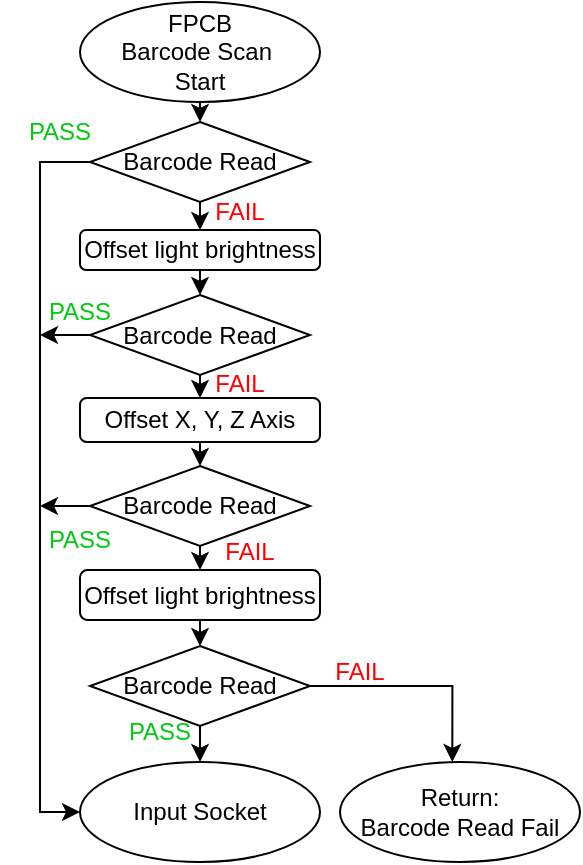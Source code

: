 <mxfile version="24.7.13">
  <diagram name="Page-1" id="1zQccwj1hDS88X9dsl-O">
    <mxGraphModel dx="807" dy="488" grid="0" gridSize="10" guides="1" tooltips="1" connect="1" arrows="1" fold="1" page="1" pageScale="1" pageWidth="850" pageHeight="1100" math="0" shadow="0">
      <root>
        <mxCell id="0" />
        <mxCell id="1" parent="0" />
        <mxCell id="hMuuWwkwzztB_z1jIepV-32" style="edgeStyle=orthogonalEdgeStyle;rounded=0;orthogonalLoop=1;jettySize=auto;html=1;exitX=0.5;exitY=1;exitDx=0;exitDy=0;entryX=0.5;entryY=0;entryDx=0;entryDy=0;" edge="1" parent="1" source="hMuuWwkwzztB_z1jIepV-1" target="hMuuWwkwzztB_z1jIepV-3">
          <mxGeometry relative="1" as="geometry" />
        </mxCell>
        <mxCell id="hMuuWwkwzztB_z1jIepV-1" value="FPCB&lt;div&gt;Barcode Scan&amp;nbsp;&lt;div&gt;Start&lt;/div&gt;&lt;/div&gt;" style="ellipse;whiteSpace=wrap;html=1;" vertex="1" parent="1">
          <mxGeometry x="280" y="30" width="120" height="50" as="geometry" />
        </mxCell>
        <mxCell id="hMuuWwkwzztB_z1jIepV-34" style="edgeStyle=orthogonalEdgeStyle;rounded=0;orthogonalLoop=1;jettySize=auto;html=1;exitX=0.5;exitY=1;exitDx=0;exitDy=0;entryX=0.5;entryY=0;entryDx=0;entryDy=0;" edge="1" parent="1" source="hMuuWwkwzztB_z1jIepV-3" target="hMuuWwkwzztB_z1jIepV-5">
          <mxGeometry relative="1" as="geometry" />
        </mxCell>
        <mxCell id="hMuuWwkwzztB_z1jIepV-47" style="edgeStyle=orthogonalEdgeStyle;rounded=0;orthogonalLoop=1;jettySize=auto;html=1;exitX=0;exitY=0.5;exitDx=0;exitDy=0;entryX=0;entryY=0.5;entryDx=0;entryDy=0;" edge="1" parent="1" source="hMuuWwkwzztB_z1jIepV-3" target="hMuuWwkwzztB_z1jIepV-4">
          <mxGeometry relative="1" as="geometry">
            <Array as="points">
              <mxPoint x="260" y="110" />
              <mxPoint x="260" y="435" />
            </Array>
          </mxGeometry>
        </mxCell>
        <mxCell id="hMuuWwkwzztB_z1jIepV-3" value="Barcode Read" style="rhombus;whiteSpace=wrap;html=1;" vertex="1" parent="1">
          <mxGeometry x="285" y="90" width="110" height="40" as="geometry" />
        </mxCell>
        <mxCell id="hMuuWwkwzztB_z1jIepV-4" value="Input Socket" style="ellipse;whiteSpace=wrap;html=1;" vertex="1" parent="1">
          <mxGeometry x="280" y="410" width="120" height="50" as="geometry" />
        </mxCell>
        <mxCell id="hMuuWwkwzztB_z1jIepV-35" style="edgeStyle=orthogonalEdgeStyle;rounded=0;orthogonalLoop=1;jettySize=auto;html=1;exitX=0.5;exitY=1;exitDx=0;exitDy=0;entryX=0.5;entryY=0;entryDx=0;entryDy=0;" edge="1" parent="1" source="hMuuWwkwzztB_z1jIepV-5" target="hMuuWwkwzztB_z1jIepV-12">
          <mxGeometry relative="1" as="geometry" />
        </mxCell>
        <mxCell id="hMuuWwkwzztB_z1jIepV-5" value="Offset light brightness" style="rounded=1;whiteSpace=wrap;html=1;" vertex="1" parent="1">
          <mxGeometry x="280" y="144" width="120" height="20" as="geometry" />
        </mxCell>
        <mxCell id="hMuuWwkwzztB_z1jIepV-38" style="edgeStyle=orthogonalEdgeStyle;rounded=0;orthogonalLoop=1;jettySize=auto;html=1;exitX=0.5;exitY=1;exitDx=0;exitDy=0;entryX=0.5;entryY=0;entryDx=0;entryDy=0;" edge="1" parent="1" source="hMuuWwkwzztB_z1jIepV-7" target="hMuuWwkwzztB_z1jIepV-14">
          <mxGeometry relative="1" as="geometry" />
        </mxCell>
        <mxCell id="hMuuWwkwzztB_z1jIepV-7" value="Offset X, Y, Z Axis" style="rounded=1;whiteSpace=wrap;html=1;" vertex="1" parent="1">
          <mxGeometry x="280" y="228" width="120" height="22" as="geometry" />
        </mxCell>
        <mxCell id="hMuuWwkwzztB_z1jIepV-9" value="Return:&lt;div&gt;Barcode Read Fail&lt;/div&gt;" style="ellipse;whiteSpace=wrap;html=1;" vertex="1" parent="1">
          <mxGeometry x="410" y="410" width="120" height="50" as="geometry" />
        </mxCell>
        <mxCell id="hMuuWwkwzztB_z1jIepV-40" style="edgeStyle=orthogonalEdgeStyle;rounded=0;orthogonalLoop=1;jettySize=auto;html=1;exitX=0.5;exitY=1;exitDx=0;exitDy=0;entryX=0.5;entryY=0;entryDx=0;entryDy=0;" edge="1" parent="1" source="hMuuWwkwzztB_z1jIepV-10" target="hMuuWwkwzztB_z1jIepV-13">
          <mxGeometry relative="1" as="geometry" />
        </mxCell>
        <mxCell id="hMuuWwkwzztB_z1jIepV-10" value="Offset light brightness" style="rounded=1;whiteSpace=wrap;html=1;" vertex="1" parent="1">
          <mxGeometry x="280" y="314" width="120" height="25" as="geometry" />
        </mxCell>
        <mxCell id="hMuuWwkwzztB_z1jIepV-36" style="edgeStyle=orthogonalEdgeStyle;rounded=0;orthogonalLoop=1;jettySize=auto;html=1;exitX=0.5;exitY=1;exitDx=0;exitDy=0;entryX=0.5;entryY=0;entryDx=0;entryDy=0;" edge="1" parent="1" source="hMuuWwkwzztB_z1jIepV-12" target="hMuuWwkwzztB_z1jIepV-7">
          <mxGeometry relative="1" as="geometry" />
        </mxCell>
        <mxCell id="hMuuWwkwzztB_z1jIepV-49" style="edgeStyle=orthogonalEdgeStyle;rounded=0;orthogonalLoop=1;jettySize=auto;html=1;exitX=0;exitY=0.5;exitDx=0;exitDy=0;" edge="1" parent="1" source="hMuuWwkwzztB_z1jIepV-12">
          <mxGeometry relative="1" as="geometry">
            <mxPoint x="260" y="196.463" as="targetPoint" />
          </mxGeometry>
        </mxCell>
        <mxCell id="hMuuWwkwzztB_z1jIepV-12" value="Barcode Read" style="rhombus;whiteSpace=wrap;html=1;" vertex="1" parent="1">
          <mxGeometry x="285" y="176.5" width="110" height="40" as="geometry" />
        </mxCell>
        <mxCell id="hMuuWwkwzztB_z1jIepV-41" style="edgeStyle=orthogonalEdgeStyle;rounded=0;orthogonalLoop=1;jettySize=auto;html=1;exitX=0.5;exitY=1;exitDx=0;exitDy=0;entryX=0.5;entryY=0;entryDx=0;entryDy=0;" edge="1" parent="1" source="hMuuWwkwzztB_z1jIepV-13" target="hMuuWwkwzztB_z1jIepV-4">
          <mxGeometry relative="1" as="geometry" />
        </mxCell>
        <mxCell id="hMuuWwkwzztB_z1jIepV-13" value="Barcode Read" style="rhombus;whiteSpace=wrap;html=1;" vertex="1" parent="1">
          <mxGeometry x="285" y="352" width="110" height="40" as="geometry" />
        </mxCell>
        <mxCell id="hMuuWwkwzztB_z1jIepV-39" style="edgeStyle=orthogonalEdgeStyle;rounded=0;orthogonalLoop=1;jettySize=auto;html=1;exitX=0.5;exitY=1;exitDx=0;exitDy=0;entryX=0.5;entryY=0;entryDx=0;entryDy=0;" edge="1" parent="1" source="hMuuWwkwzztB_z1jIepV-14" target="hMuuWwkwzztB_z1jIepV-10">
          <mxGeometry relative="1" as="geometry" />
        </mxCell>
        <mxCell id="hMuuWwkwzztB_z1jIepV-50" style="edgeStyle=orthogonalEdgeStyle;rounded=0;orthogonalLoop=1;jettySize=auto;html=1;exitX=0;exitY=0.5;exitDx=0;exitDy=0;" edge="1" parent="1" source="hMuuWwkwzztB_z1jIepV-14">
          <mxGeometry relative="1" as="geometry">
            <mxPoint x="260" y="281.829" as="targetPoint" />
          </mxGeometry>
        </mxCell>
        <mxCell id="hMuuWwkwzztB_z1jIepV-14" value="Barcode Read" style="rhombus;whiteSpace=wrap;html=1;" vertex="1" parent="1">
          <mxGeometry x="285" y="262" width="110" height="40" as="geometry" />
        </mxCell>
        <mxCell id="hMuuWwkwzztB_z1jIepV-31" style="edgeStyle=orthogonalEdgeStyle;rounded=0;orthogonalLoop=1;jettySize=auto;html=1;exitX=0.5;exitY=1;exitDx=0;exitDy=0;" edge="1" parent="1" source="hMuuWwkwzztB_z1jIepV-7" target="hMuuWwkwzztB_z1jIepV-7">
          <mxGeometry relative="1" as="geometry" />
        </mxCell>
        <mxCell id="hMuuWwkwzztB_z1jIepV-46" style="edgeStyle=orthogonalEdgeStyle;rounded=0;orthogonalLoop=1;jettySize=auto;html=1;exitX=1;exitY=0.5;exitDx=0;exitDy=0;entryX=0.468;entryY=0;entryDx=0;entryDy=0;entryPerimeter=0;" edge="1" parent="1" source="hMuuWwkwzztB_z1jIepV-13" target="hMuuWwkwzztB_z1jIepV-9">
          <mxGeometry relative="1" as="geometry" />
        </mxCell>
        <mxCell id="hMuuWwkwzztB_z1jIepV-51" value="PASS" style="text;html=1;align=center;verticalAlign=middle;whiteSpace=wrap;rounded=0;textShadow=0;fontColor=#03c910;" vertex="1" parent="1">
          <mxGeometry x="240" y="80" width="60" height="30" as="geometry" />
        </mxCell>
        <mxCell id="hMuuWwkwzztB_z1jIepV-52" value="PASS" style="text;html=1;align=center;verticalAlign=middle;whiteSpace=wrap;rounded=0;textShadow=0;fontColor=#03c910;" vertex="1" parent="1">
          <mxGeometry x="250" y="170" width="60" height="30" as="geometry" />
        </mxCell>
        <mxCell id="hMuuWwkwzztB_z1jIepV-53" value="PASS" style="text;html=1;align=center;verticalAlign=middle;whiteSpace=wrap;rounded=0;textShadow=0;fontColor=#03c910;" vertex="1" parent="1">
          <mxGeometry x="250" y="284" width="60" height="30" as="geometry" />
        </mxCell>
        <mxCell id="hMuuWwkwzztB_z1jIepV-54" value="PASS" style="text;html=1;align=center;verticalAlign=middle;whiteSpace=wrap;rounded=0;textShadow=0;fontColor=#03c910;" vertex="1" parent="1">
          <mxGeometry x="290" y="380" width="60" height="30" as="geometry" />
        </mxCell>
        <mxCell id="hMuuWwkwzztB_z1jIepV-55" value="&lt;font color=&quot;#ff0000&quot;&gt;FAIL&lt;/font&gt;" style="text;html=1;align=center;verticalAlign=middle;whiteSpace=wrap;rounded=0;textShadow=0;fontColor=#03c910;" vertex="1" parent="1">
          <mxGeometry x="390" y="350" width="60" height="30" as="geometry" />
        </mxCell>
        <mxCell id="hMuuWwkwzztB_z1jIepV-56" value="&lt;font color=&quot;#ff0000&quot;&gt;FAIL&lt;/font&gt;" style="text;html=1;align=center;verticalAlign=middle;whiteSpace=wrap;rounded=0;textShadow=0;fontColor=#03c910;" vertex="1" parent="1">
          <mxGeometry x="330" y="120" width="60" height="30" as="geometry" />
        </mxCell>
        <mxCell id="hMuuWwkwzztB_z1jIepV-57" value="&lt;font color=&quot;#ff0000&quot;&gt;FAIL&lt;/font&gt;" style="text;html=1;align=center;verticalAlign=middle;whiteSpace=wrap;rounded=0;textShadow=0;fontColor=#03c910;" vertex="1" parent="1">
          <mxGeometry x="330" y="206" width="60" height="30" as="geometry" />
        </mxCell>
        <mxCell id="hMuuWwkwzztB_z1jIepV-58" value="&lt;font color=&quot;#ff0000&quot;&gt;FAIL&lt;/font&gt;" style="text;html=1;align=center;verticalAlign=middle;whiteSpace=wrap;rounded=0;textShadow=0;fontColor=#03c910;" vertex="1" parent="1">
          <mxGeometry x="335" y="290" width="60" height="30" as="geometry" />
        </mxCell>
      </root>
    </mxGraphModel>
  </diagram>
</mxfile>

